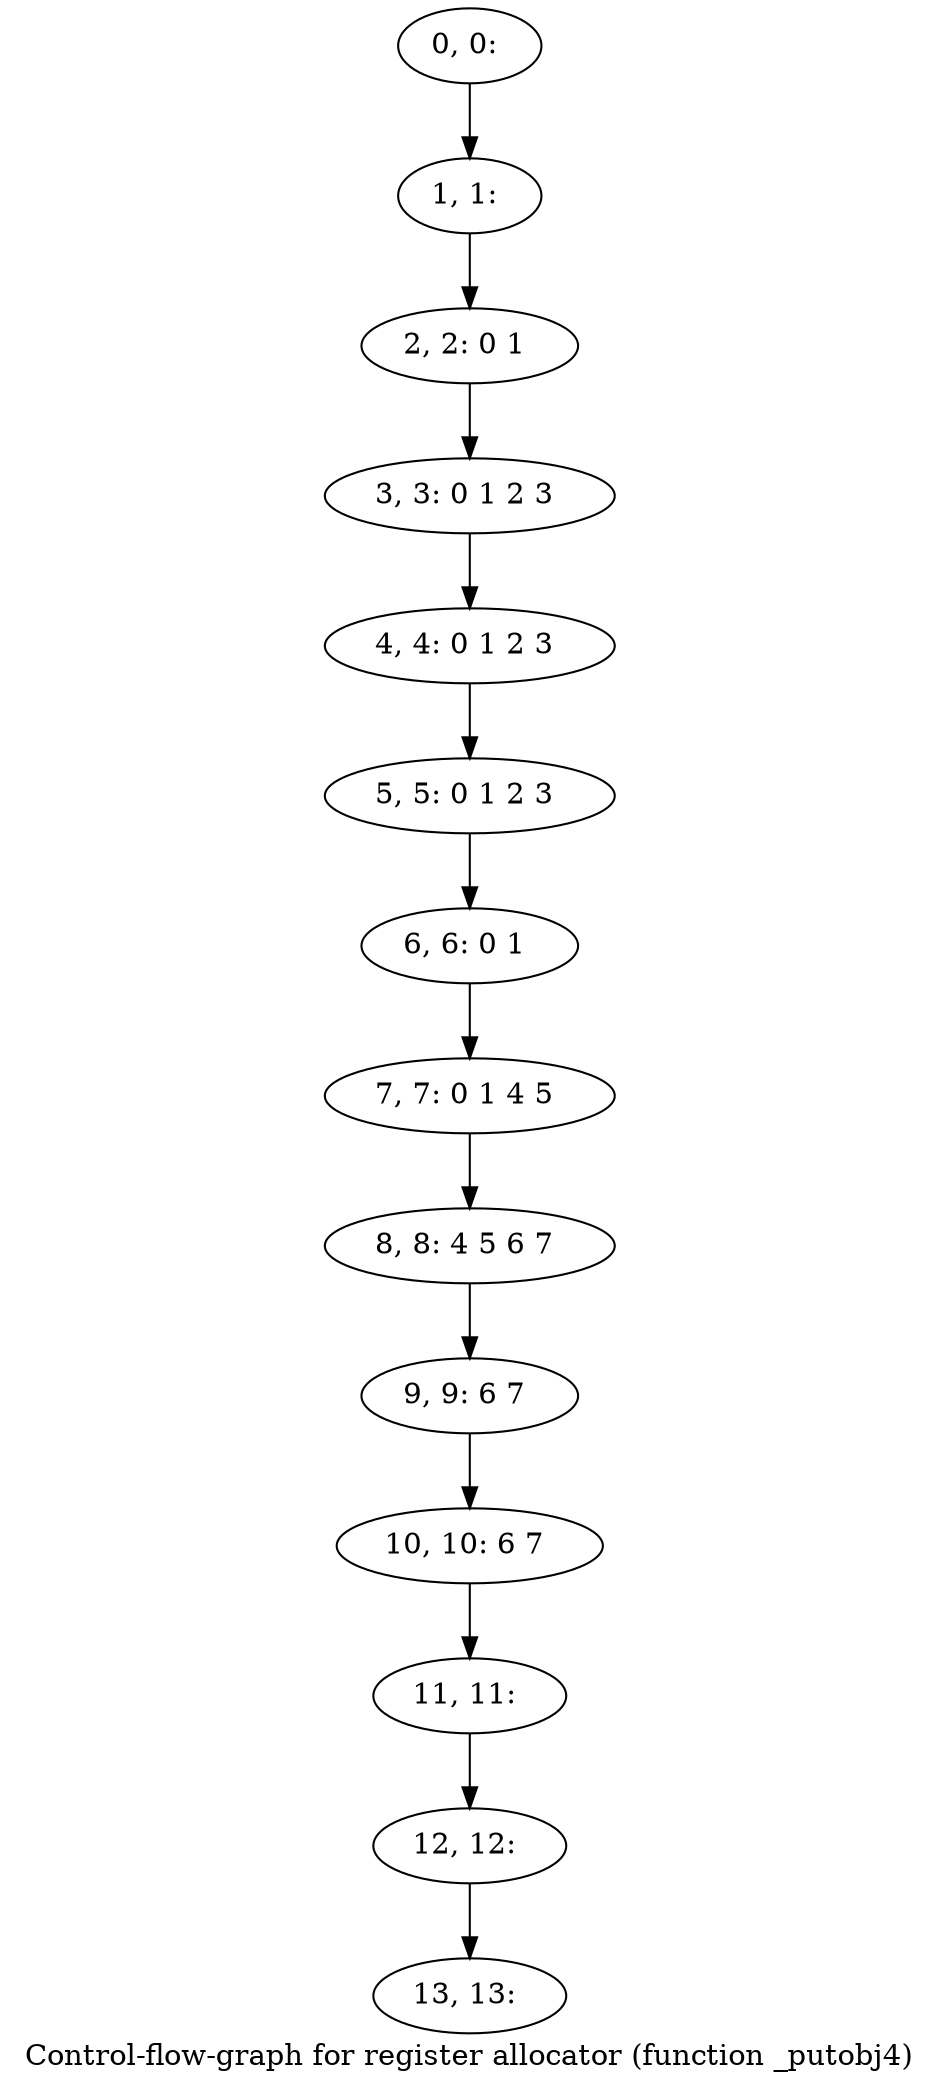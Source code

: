digraph G {
graph [label="Control-flow-graph for register allocator (function _putobj4)"]
0[label="0, 0: "];
1[label="1, 1: "];
2[label="2, 2: 0 1 "];
3[label="3, 3: 0 1 2 3 "];
4[label="4, 4: 0 1 2 3 "];
5[label="5, 5: 0 1 2 3 "];
6[label="6, 6: 0 1 "];
7[label="7, 7: 0 1 4 5 "];
8[label="8, 8: 4 5 6 7 "];
9[label="9, 9: 6 7 "];
10[label="10, 10: 6 7 "];
11[label="11, 11: "];
12[label="12, 12: "];
13[label="13, 13: "];
0->1 ;
1->2 ;
2->3 ;
3->4 ;
4->5 ;
5->6 ;
6->7 ;
7->8 ;
8->9 ;
9->10 ;
10->11 ;
11->12 ;
12->13 ;
}
